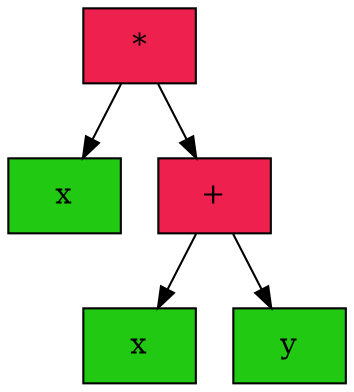 digraph DotGraph
{
    Node16 [shape="box", color="black", fontcolor="black", fillcolor="#EE204D", style="filled", weight="1", label=" * "];
    Node144 [shape="box", color="black", fontcolor="black", fillcolor="#21C912", style="filled", weight="1", label="x"];
    Node16 -> Node144 [color="black", style="solid", weight="1", label=""];
    Node272 [shape="box", color="black", fontcolor="black", fillcolor="#EE204D", style="filled", weight="1", label=" + "];
    Node400 [shape="box", color="black", fontcolor="black", fillcolor="#21C912", style="filled", weight="1", label="x"];
    Node272 -> Node400 [color="black", style="solid", weight="1", label=""];
    Node528 [shape="box", color="black", fontcolor="black", fillcolor="#21C912", style="filled", weight="1", label="y"];
    Node272 -> Node528 [color="black", style="solid", weight="1", label=""];
    Node16 -> Node272 [color="black", style="solid", weight="1", label=""];
}
